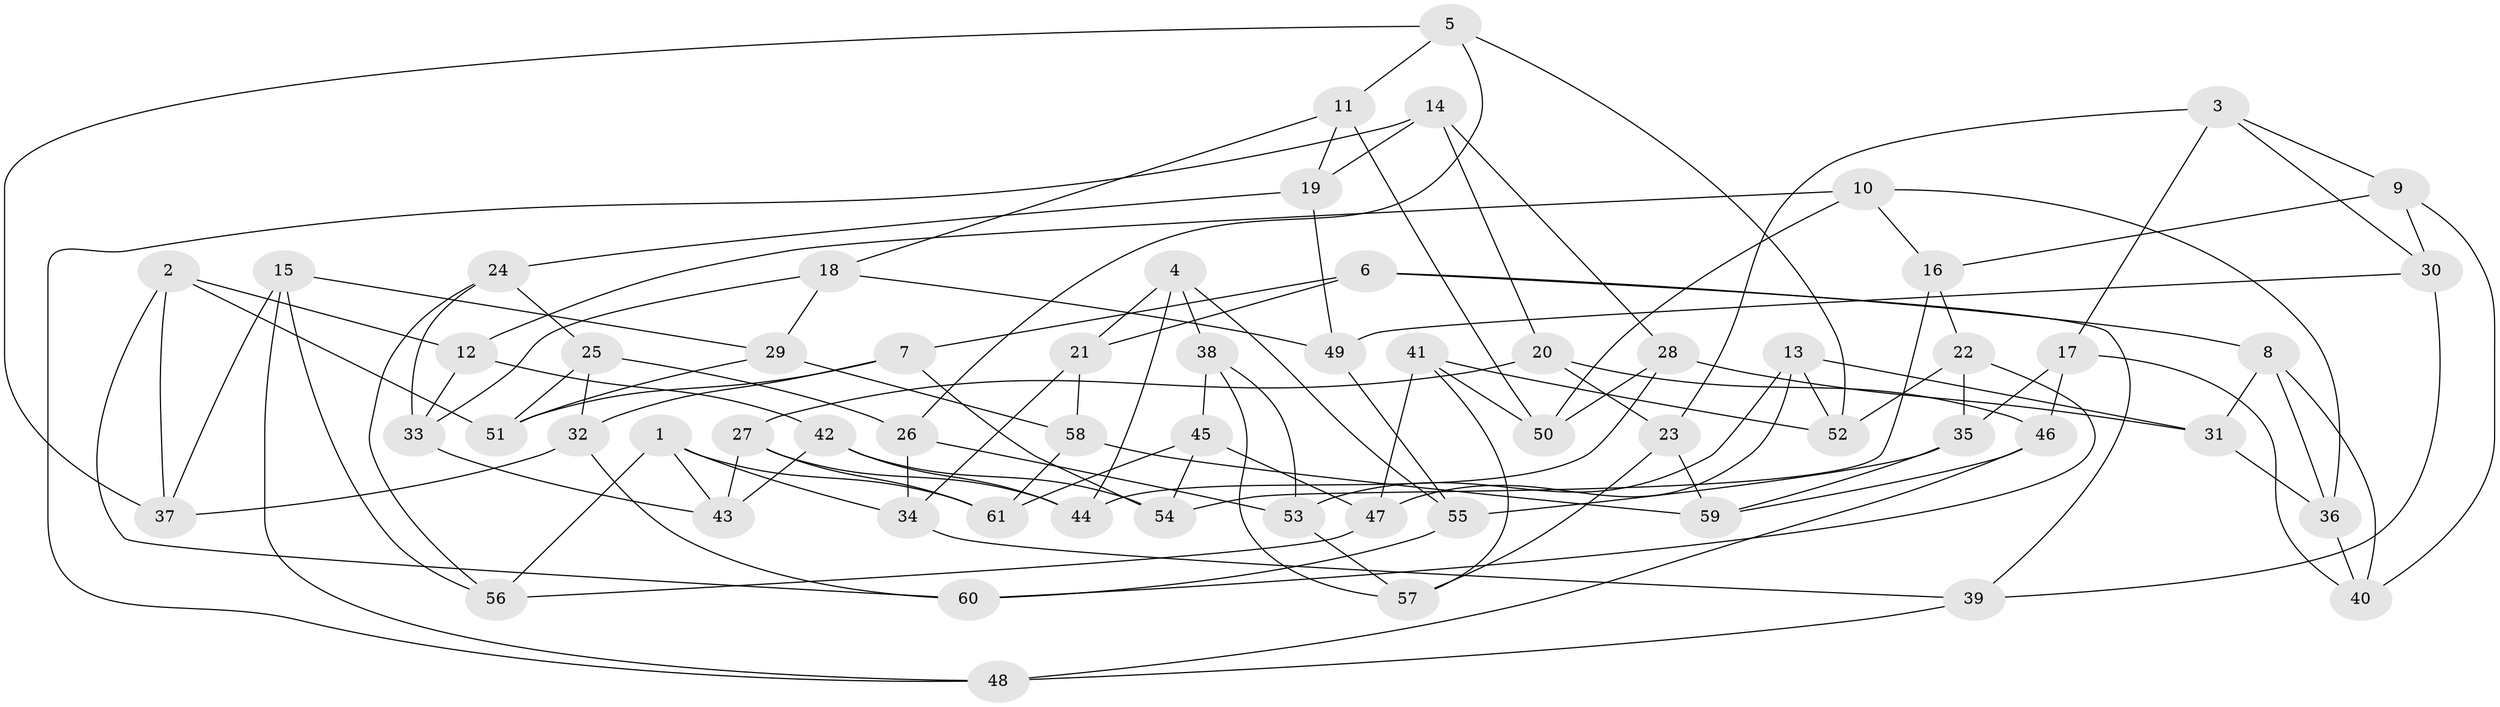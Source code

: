 // Generated by graph-tools (version 1.1) at 2025/37/03/09/25 02:37:49]
// undirected, 61 vertices, 122 edges
graph export_dot {
graph [start="1"]
  node [color=gray90,style=filled];
  1;
  2;
  3;
  4;
  5;
  6;
  7;
  8;
  9;
  10;
  11;
  12;
  13;
  14;
  15;
  16;
  17;
  18;
  19;
  20;
  21;
  22;
  23;
  24;
  25;
  26;
  27;
  28;
  29;
  30;
  31;
  32;
  33;
  34;
  35;
  36;
  37;
  38;
  39;
  40;
  41;
  42;
  43;
  44;
  45;
  46;
  47;
  48;
  49;
  50;
  51;
  52;
  53;
  54;
  55;
  56;
  57;
  58;
  59;
  60;
  61;
  1 -- 43;
  1 -- 61;
  1 -- 56;
  1 -- 34;
  2 -- 60;
  2 -- 51;
  2 -- 37;
  2 -- 12;
  3 -- 17;
  3 -- 30;
  3 -- 9;
  3 -- 23;
  4 -- 55;
  4 -- 44;
  4 -- 38;
  4 -- 21;
  5 -- 11;
  5 -- 37;
  5 -- 52;
  5 -- 26;
  6 -- 21;
  6 -- 39;
  6 -- 8;
  6 -- 7;
  7 -- 32;
  7 -- 51;
  7 -- 54;
  8 -- 36;
  8 -- 40;
  8 -- 31;
  9 -- 30;
  9 -- 16;
  9 -- 40;
  10 -- 50;
  10 -- 16;
  10 -- 36;
  10 -- 12;
  11 -- 18;
  11 -- 50;
  11 -- 19;
  12 -- 33;
  12 -- 42;
  13 -- 52;
  13 -- 47;
  13 -- 53;
  13 -- 31;
  14 -- 28;
  14 -- 19;
  14 -- 20;
  14 -- 48;
  15 -- 56;
  15 -- 48;
  15 -- 37;
  15 -- 29;
  16 -- 54;
  16 -- 22;
  17 -- 46;
  17 -- 40;
  17 -- 35;
  18 -- 33;
  18 -- 29;
  18 -- 49;
  19 -- 49;
  19 -- 24;
  20 -- 23;
  20 -- 27;
  20 -- 46;
  21 -- 58;
  21 -- 34;
  22 -- 60;
  22 -- 52;
  22 -- 35;
  23 -- 59;
  23 -- 57;
  24 -- 33;
  24 -- 25;
  24 -- 56;
  25 -- 32;
  25 -- 26;
  25 -- 51;
  26 -- 34;
  26 -- 53;
  27 -- 44;
  27 -- 43;
  27 -- 61;
  28 -- 50;
  28 -- 31;
  28 -- 44;
  29 -- 51;
  29 -- 58;
  30 -- 39;
  30 -- 49;
  31 -- 36;
  32 -- 37;
  32 -- 60;
  33 -- 43;
  34 -- 39;
  35 -- 55;
  35 -- 59;
  36 -- 40;
  38 -- 53;
  38 -- 57;
  38 -- 45;
  39 -- 48;
  41 -- 52;
  41 -- 57;
  41 -- 50;
  41 -- 47;
  42 -- 54;
  42 -- 43;
  42 -- 44;
  45 -- 47;
  45 -- 61;
  45 -- 54;
  46 -- 59;
  46 -- 48;
  47 -- 56;
  49 -- 55;
  53 -- 57;
  55 -- 60;
  58 -- 59;
  58 -- 61;
}
